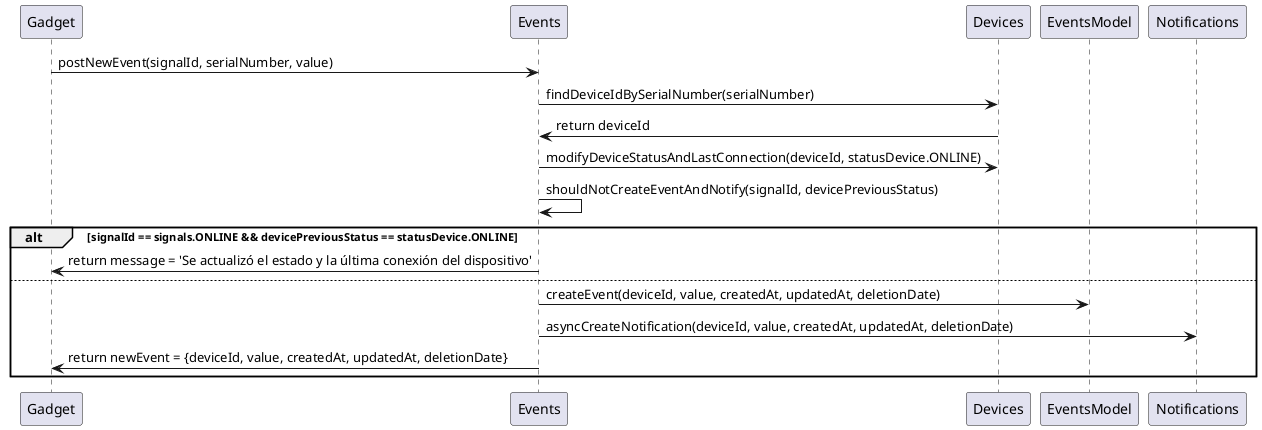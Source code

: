 @startuml
Gadget -> Events: postNewEvent(signalId, serialNumber, value)
Events -> Devices: findDeviceIdBySerialNumber(serialNumber)
Devices -> Events: return deviceId
Events -> Devices: modifyDeviceStatusAndLastConnection(deviceId, statusDevice.ONLINE)
Events -> Events: shouldNotCreateEventAndNotify(signalId, devicePreviousStatus)
alt signalId == signals.ONLINE && devicePreviousStatus == statusDevice.ONLINE
  Events -> Gadget: return message = 'Se actualizó el estado y la última conexión del dispositivo'
else
  Events -> EventsModel: createEvent(deviceId, value, createdAt, updatedAt, deletionDate)
  Events -> Notifications: asyncCreateNotification(deviceId, value, createdAt, updatedAt, deletionDate)
  Events -> Gadget: return newEvent = {deviceId, value, createdAt, updatedAt, deletionDate}
end
@enduml